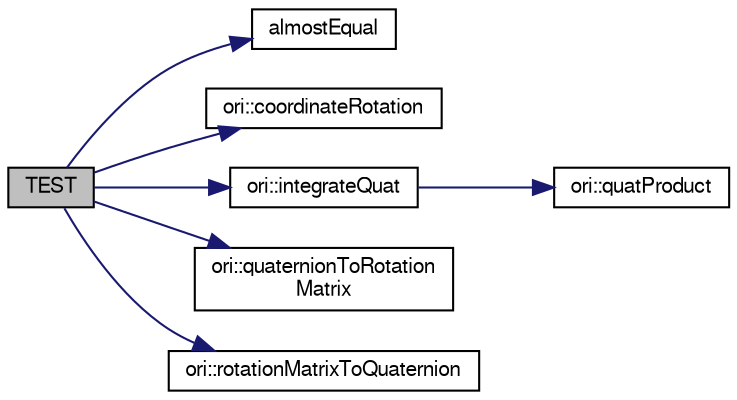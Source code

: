 digraph "TEST"
{
  edge [fontname="FreeSans",fontsize="10",labelfontname="FreeSans",labelfontsize="10"];
  node [fontname="FreeSans",fontsize="10",shape=record];
  rankdir="LR";
  Node1 [label="TEST",height=0.2,width=0.4,color="black", fillcolor="grey75", style="filled", fontcolor="black"];
  Node1 -> Node2 [color="midnightblue",fontsize="10",style="solid",fontname="FreeSans"];
  Node2 [label="almostEqual",height=0.2,width=0.4,color="black", fillcolor="white", style="filled",URL="$de/dda/_math_utilities_8h.html#aa06ec79f1e3170ea41b58ffbf35b9fb6"];
  Node1 -> Node3 [color="midnightblue",fontsize="10",style="solid",fontname="FreeSans"];
  Node3 [label="ori::coordinateRotation",height=0.2,width=0.4,color="black", fillcolor="white", style="filled",URL="$da/d9b/namespaceori.html#a537b8d0769c03e4cd8ef2b9a9dc8a760"];
  Node1 -> Node4 [color="midnightblue",fontsize="10",style="solid",fontname="FreeSans"];
  Node4 [label="ori::integrateQuat",height=0.2,width=0.4,color="black", fillcolor="white", style="filled",URL="$da/d9b/namespaceori.html#ac12ecf143879de178929ecaad1714a6a"];
  Node4 -> Node5 [color="midnightblue",fontsize="10",style="solid",fontname="FreeSans"];
  Node5 [label="ori::quatProduct",height=0.2,width=0.4,color="black", fillcolor="white", style="filled",URL="$da/d9b/namespaceori.html#a89494866325446c634184782e56113ff"];
  Node1 -> Node6 [color="midnightblue",fontsize="10",style="solid",fontname="FreeSans"];
  Node6 [label="ori::quaternionToRotation\lMatrix",height=0.2,width=0.4,color="black", fillcolor="white", style="filled",URL="$da/d9b/namespaceori.html#af88fa91d686c646d41f9b747a6bc90f0"];
  Node1 -> Node7 [color="midnightblue",fontsize="10",style="solid",fontname="FreeSans"];
  Node7 [label="ori::rotationMatrixToQuaternion",height=0.2,width=0.4,color="black", fillcolor="white", style="filled",URL="$da/d9b/namespaceori.html#a73c3872af6870d856cedd662856fcaea"];
}
